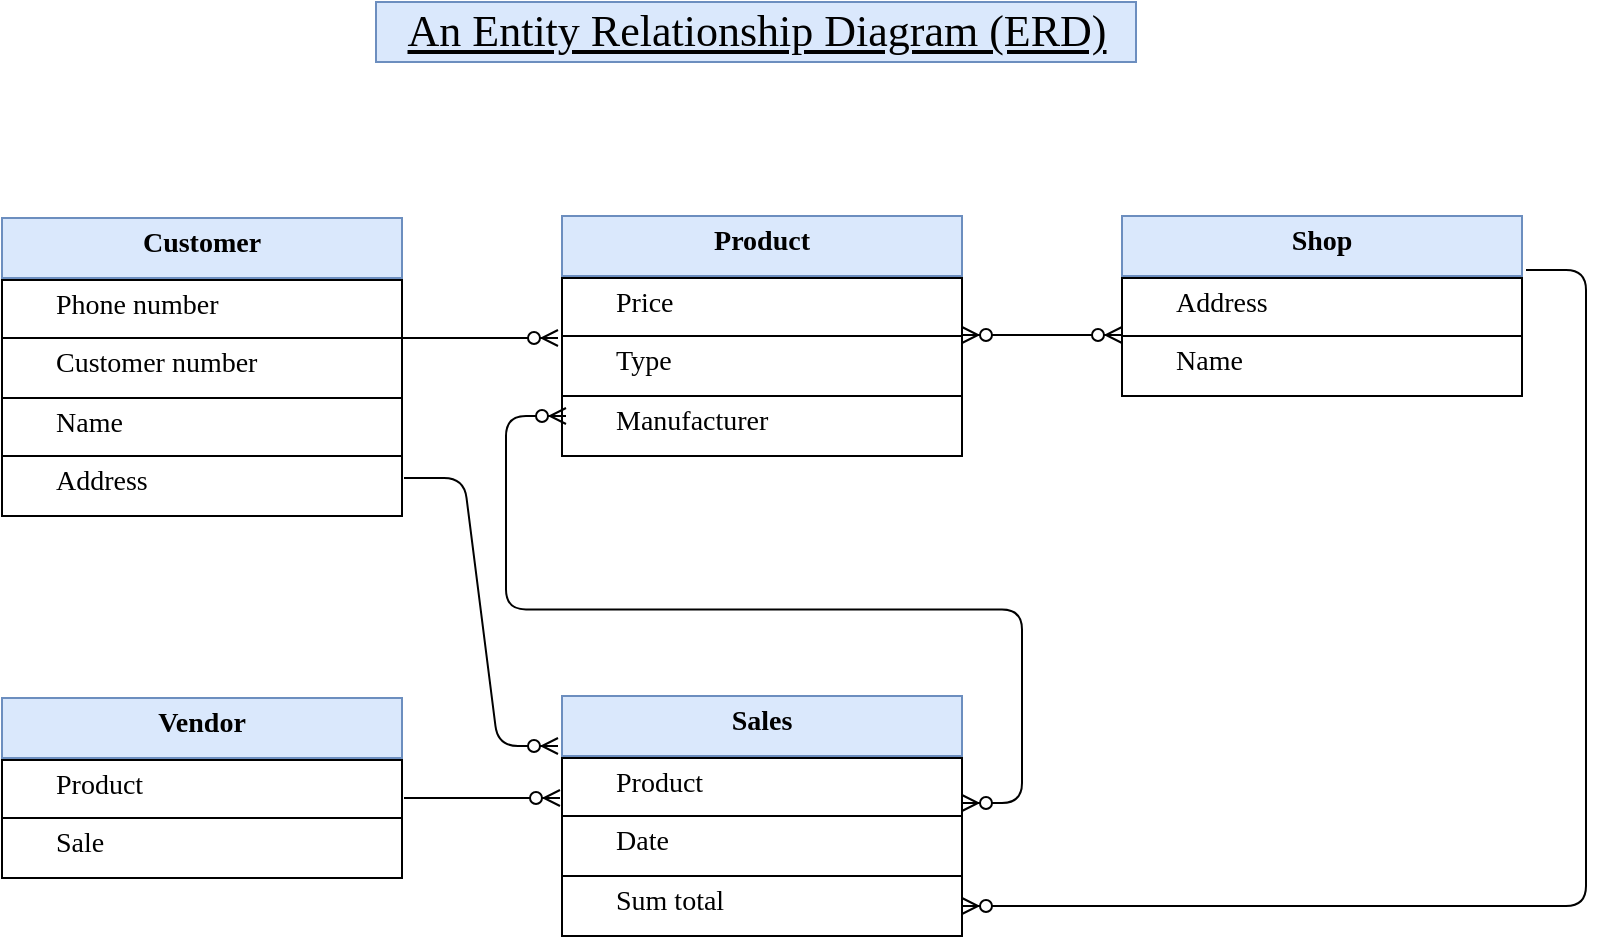 <mxfile version="13.9.2" type="github">
  <diagram id="R2lEEEUBdFMjLlhIrx00" name="Page-1">
    <mxGraphModel dx="946" dy="578" grid="1" gridSize="10" guides="1" tooltips="1" connect="1" arrows="1" fold="1" page="1" pageScale="1" pageWidth="850" pageHeight="1100" math="0" shadow="0" extFonts="Permanent Marker^https://fonts.googleapis.com/css?family=Permanent+Marker">
      <root>
        <mxCell id="0" />
        <mxCell id="1" parent="0" />
        <mxCell id="nRz9gA-D5gIzsTfMlu9z-2" value="" style="rounded=0;whiteSpace=wrap;html=1;verticalAlign=middle;fillColor=#dae8fc;strokeColor=#6c8ebf;" vertex="1" parent="1">
          <mxGeometry x="48" y="201" width="200" height="30" as="geometry" />
        </mxCell>
        <mxCell id="nRz9gA-D5gIzsTfMlu9z-3" value="Customer" style="text;html=1;strokeColor=none;fillColor=none;align=center;verticalAlign=middle;whiteSpace=wrap;rounded=0;fontFamily=Tahoma;fontSize=14;fontStyle=1" vertex="1" parent="1">
          <mxGeometry x="128" y="204" width="40" height="20" as="geometry" />
        </mxCell>
        <mxCell id="nRz9gA-D5gIzsTfMlu9z-5" style="edgeStyle=orthogonalEdgeStyle;rounded=0;orthogonalLoop=1;jettySize=auto;html=1;exitX=0.5;exitY=1;exitDx=0;exitDy=0;fontFamily=Tahoma;fontSize=14;" edge="1" parent="1" source="nRz9gA-D5gIzsTfMlu9z-2" target="nRz9gA-D5gIzsTfMlu9z-2">
          <mxGeometry relative="1" as="geometry" />
        </mxCell>
        <mxCell id="nRz9gA-D5gIzsTfMlu9z-6" style="edgeStyle=orthogonalEdgeStyle;rounded=0;orthogonalLoop=1;jettySize=auto;html=1;exitX=0.5;exitY=1;exitDx=0;exitDy=0;fontFamily=Tahoma;fontSize=14;" edge="1" parent="1" source="nRz9gA-D5gIzsTfMlu9z-2" target="nRz9gA-D5gIzsTfMlu9z-2">
          <mxGeometry relative="1" as="geometry" />
        </mxCell>
        <mxCell id="nRz9gA-D5gIzsTfMlu9z-13" value="" style="rounded=0;whiteSpace=wrap;html=1;verticalAlign=bottom;" vertex="1" parent="1">
          <mxGeometry x="48" y="232" width="200" height="30" as="geometry" />
        </mxCell>
        <mxCell id="nRz9gA-D5gIzsTfMlu9z-14" value="Phone number" style="text;html=1;strokeColor=none;fillColor=none;align=left;verticalAlign=middle;whiteSpace=wrap;rounded=0;fontFamily=Tahoma;fontSize=14;fontStyle=0" vertex="1" parent="1">
          <mxGeometry x="73" y="235" width="110" height="20" as="geometry" />
        </mxCell>
        <mxCell id="nRz9gA-D5gIzsTfMlu9z-15" value="" style="rounded=0;whiteSpace=wrap;html=1;verticalAlign=bottom;" vertex="1" parent="1">
          <mxGeometry x="48" y="261" width="200" height="30" as="geometry" />
        </mxCell>
        <mxCell id="nRz9gA-D5gIzsTfMlu9z-16" value="Customer number" style="text;html=1;strokeColor=none;fillColor=none;align=left;verticalAlign=middle;whiteSpace=wrap;rounded=0;fontFamily=Tahoma;fontSize=14;fontStyle=0" vertex="1" parent="1">
          <mxGeometry x="73" y="264" width="130" height="20" as="geometry" />
        </mxCell>
        <mxCell id="nRz9gA-D5gIzsTfMlu9z-19" style="edgeStyle=orthogonalEdgeStyle;rounded=0;orthogonalLoop=1;jettySize=auto;html=1;exitX=0.5;exitY=1;exitDx=0;exitDy=0;fontFamily=Tahoma;fontSize=14;" edge="1" parent="1">
          <mxGeometry relative="1" as="geometry">
            <mxPoint x="148" y="290" as="sourcePoint" />
            <mxPoint x="148" y="290" as="targetPoint" />
          </mxGeometry>
        </mxCell>
        <mxCell id="nRz9gA-D5gIzsTfMlu9z-20" style="edgeStyle=orthogonalEdgeStyle;rounded=0;orthogonalLoop=1;jettySize=auto;html=1;exitX=0.5;exitY=1;exitDx=0;exitDy=0;fontFamily=Tahoma;fontSize=14;" edge="1" parent="1">
          <mxGeometry relative="1" as="geometry">
            <mxPoint x="148" y="290" as="sourcePoint" />
            <mxPoint x="148" y="290" as="targetPoint" />
          </mxGeometry>
        </mxCell>
        <mxCell id="nRz9gA-D5gIzsTfMlu9z-21" value="" style="rounded=0;whiteSpace=wrap;html=1;verticalAlign=bottom;" vertex="1" parent="1">
          <mxGeometry x="48" y="291" width="200" height="30" as="geometry" />
        </mxCell>
        <mxCell id="nRz9gA-D5gIzsTfMlu9z-22" value="&lt;div&gt;Name&lt;/div&gt;" style="text;html=1;strokeColor=none;fillColor=none;align=left;verticalAlign=middle;whiteSpace=wrap;rounded=0;fontFamily=Tahoma;fontSize=14;fontStyle=0" vertex="1" parent="1">
          <mxGeometry x="73" y="294" width="110" height="20" as="geometry" />
        </mxCell>
        <mxCell id="nRz9gA-D5gIzsTfMlu9z-23" value="" style="rounded=0;whiteSpace=wrap;html=1;verticalAlign=bottom;" vertex="1" parent="1">
          <mxGeometry x="48" y="320" width="200" height="30" as="geometry" />
        </mxCell>
        <mxCell id="nRz9gA-D5gIzsTfMlu9z-24" value="Address" style="text;html=1;strokeColor=none;fillColor=none;align=left;verticalAlign=middle;whiteSpace=wrap;rounded=0;fontFamily=Tahoma;fontSize=14;fontStyle=0" vertex="1" parent="1">
          <mxGeometry x="73" y="323" width="130" height="20" as="geometry" />
        </mxCell>
        <mxCell id="nRz9gA-D5gIzsTfMlu9z-25" value="" style="rounded=0;whiteSpace=wrap;html=1;verticalAlign=middle;fillColor=#dae8fc;strokeColor=#6c8ebf;" vertex="1" parent="1">
          <mxGeometry x="328" y="200" width="200" height="30" as="geometry" />
        </mxCell>
        <mxCell id="nRz9gA-D5gIzsTfMlu9z-26" value="Product" style="text;html=1;strokeColor=none;fillColor=none;align=center;verticalAlign=middle;whiteSpace=wrap;rounded=0;fontFamily=Tahoma;fontSize=14;fontStyle=1" vertex="1" parent="1">
          <mxGeometry x="408" y="203" width="40" height="20" as="geometry" />
        </mxCell>
        <mxCell id="nRz9gA-D5gIzsTfMlu9z-27" style="edgeStyle=orthogonalEdgeStyle;rounded=0;orthogonalLoop=1;jettySize=auto;html=1;exitX=0.5;exitY=1;exitDx=0;exitDy=0;fontFamily=Tahoma;fontSize=14;" edge="1" source="nRz9gA-D5gIzsTfMlu9z-25" target="nRz9gA-D5gIzsTfMlu9z-25" parent="1">
          <mxGeometry relative="1" as="geometry" />
        </mxCell>
        <mxCell id="nRz9gA-D5gIzsTfMlu9z-28" style="edgeStyle=orthogonalEdgeStyle;rounded=0;orthogonalLoop=1;jettySize=auto;html=1;exitX=0.5;exitY=1;exitDx=0;exitDy=0;fontFamily=Tahoma;fontSize=14;" edge="1" source="nRz9gA-D5gIzsTfMlu9z-25" target="nRz9gA-D5gIzsTfMlu9z-25" parent="1">
          <mxGeometry relative="1" as="geometry" />
        </mxCell>
        <mxCell id="nRz9gA-D5gIzsTfMlu9z-29" value="" style="rounded=0;whiteSpace=wrap;html=1;verticalAlign=middle;" vertex="1" parent="1">
          <mxGeometry x="328" y="231" width="200" height="30" as="geometry" />
        </mxCell>
        <mxCell id="nRz9gA-D5gIzsTfMlu9z-30" value="Price" style="text;html=1;strokeColor=none;fillColor=none;align=left;verticalAlign=middle;whiteSpace=wrap;rounded=0;fontFamily=Tahoma;fontSize=14;fontStyle=0" vertex="1" parent="1">
          <mxGeometry x="353" y="234" width="110" height="20" as="geometry" />
        </mxCell>
        <mxCell id="nRz9gA-D5gIzsTfMlu9z-31" value="" style="rounded=0;whiteSpace=wrap;html=1;verticalAlign=middle;" vertex="1" parent="1">
          <mxGeometry x="328" y="260" width="200" height="30" as="geometry" />
        </mxCell>
        <mxCell id="nRz9gA-D5gIzsTfMlu9z-32" value="Type" style="text;html=1;strokeColor=none;fillColor=none;align=left;verticalAlign=middle;whiteSpace=wrap;rounded=0;fontFamily=Tahoma;fontSize=14;fontStyle=0" vertex="1" parent="1">
          <mxGeometry x="353" y="263" width="130" height="20" as="geometry" />
        </mxCell>
        <mxCell id="nRz9gA-D5gIzsTfMlu9z-33" style="edgeStyle=orthogonalEdgeStyle;rounded=0;orthogonalLoop=1;jettySize=auto;html=1;exitX=0.5;exitY=1;exitDx=0;exitDy=0;fontFamily=Tahoma;fontSize=14;" edge="1" parent="1">
          <mxGeometry relative="1" as="geometry">
            <mxPoint x="428" y="289" as="sourcePoint" />
            <mxPoint x="428" y="289" as="targetPoint" />
          </mxGeometry>
        </mxCell>
        <mxCell id="nRz9gA-D5gIzsTfMlu9z-34" style="edgeStyle=orthogonalEdgeStyle;rounded=0;orthogonalLoop=1;jettySize=auto;html=1;exitX=0.5;exitY=1;exitDx=0;exitDy=0;fontFamily=Tahoma;fontSize=14;" edge="1" parent="1">
          <mxGeometry relative="1" as="geometry">
            <mxPoint x="428" y="289" as="sourcePoint" />
            <mxPoint x="428" y="289" as="targetPoint" />
          </mxGeometry>
        </mxCell>
        <mxCell id="nRz9gA-D5gIzsTfMlu9z-35" value="" style="rounded=0;whiteSpace=wrap;html=1;verticalAlign=middle;" vertex="1" parent="1">
          <mxGeometry x="328" y="290" width="200" height="30" as="geometry" />
        </mxCell>
        <mxCell id="nRz9gA-D5gIzsTfMlu9z-36" value="Manufacturer" style="text;html=1;strokeColor=none;fillColor=none;align=left;verticalAlign=middle;whiteSpace=wrap;rounded=0;fontFamily=Tahoma;fontSize=14;fontStyle=0" vertex="1" parent="1">
          <mxGeometry x="353" y="293" width="110" height="20" as="geometry" />
        </mxCell>
        <mxCell id="nRz9gA-D5gIzsTfMlu9z-39" value="" style="rounded=0;whiteSpace=wrap;html=1;verticalAlign=middle;fillColor=#dae8fc;strokeColor=#6c8ebf;" vertex="1" parent="1">
          <mxGeometry x="608" y="200" width="200" height="30" as="geometry" />
        </mxCell>
        <mxCell id="nRz9gA-D5gIzsTfMlu9z-40" value="Shop" style="text;html=1;strokeColor=none;fillColor=none;align=center;verticalAlign=middle;whiteSpace=wrap;rounded=0;fontFamily=Tahoma;fontSize=14;fontStyle=1" vertex="1" parent="1">
          <mxGeometry x="688" y="203" width="40" height="20" as="geometry" />
        </mxCell>
        <mxCell id="nRz9gA-D5gIzsTfMlu9z-41" style="edgeStyle=orthogonalEdgeStyle;rounded=0;orthogonalLoop=1;jettySize=auto;html=1;exitX=0.5;exitY=1;exitDx=0;exitDy=0;fontFamily=Tahoma;fontSize=14;" edge="1" source="nRz9gA-D5gIzsTfMlu9z-39" target="nRz9gA-D5gIzsTfMlu9z-39" parent="1">
          <mxGeometry relative="1" as="geometry" />
        </mxCell>
        <mxCell id="nRz9gA-D5gIzsTfMlu9z-42" style="edgeStyle=orthogonalEdgeStyle;rounded=0;orthogonalLoop=1;jettySize=auto;html=1;exitX=0.5;exitY=1;exitDx=0;exitDy=0;fontFamily=Tahoma;fontSize=14;" edge="1" source="nRz9gA-D5gIzsTfMlu9z-39" target="nRz9gA-D5gIzsTfMlu9z-39" parent="1">
          <mxGeometry relative="1" as="geometry" />
        </mxCell>
        <mxCell id="nRz9gA-D5gIzsTfMlu9z-43" value="" style="rounded=0;whiteSpace=wrap;html=1;verticalAlign=middle;" vertex="1" parent="1">
          <mxGeometry x="608" y="231" width="200" height="30" as="geometry" />
        </mxCell>
        <mxCell id="nRz9gA-D5gIzsTfMlu9z-44" value="Address" style="text;html=1;strokeColor=none;fillColor=none;align=left;verticalAlign=middle;whiteSpace=wrap;rounded=0;fontFamily=Tahoma;fontSize=14;fontStyle=0" vertex="1" parent="1">
          <mxGeometry x="633" y="234" width="110" height="20" as="geometry" />
        </mxCell>
        <mxCell id="nRz9gA-D5gIzsTfMlu9z-45" value="" style="rounded=0;whiteSpace=wrap;html=1;verticalAlign=middle;" vertex="1" parent="1">
          <mxGeometry x="608" y="260" width="200" height="30" as="geometry" />
        </mxCell>
        <mxCell id="nRz9gA-D5gIzsTfMlu9z-46" value="Name" style="text;html=1;strokeColor=none;fillColor=none;align=left;verticalAlign=middle;whiteSpace=wrap;rounded=0;fontFamily=Tahoma;fontSize=14;fontStyle=0" vertex="1" parent="1">
          <mxGeometry x="633" y="263" width="130" height="20" as="geometry" />
        </mxCell>
        <mxCell id="nRz9gA-D5gIzsTfMlu9z-47" style="edgeStyle=orthogonalEdgeStyle;rounded=0;orthogonalLoop=1;jettySize=auto;html=1;exitX=0.5;exitY=1;exitDx=0;exitDy=0;fontFamily=Tahoma;fontSize=14;" edge="1" parent="1">
          <mxGeometry relative="1" as="geometry">
            <mxPoint x="708" y="289" as="sourcePoint" />
            <mxPoint x="708" y="289" as="targetPoint" />
          </mxGeometry>
        </mxCell>
        <mxCell id="nRz9gA-D5gIzsTfMlu9z-48" style="edgeStyle=orthogonalEdgeStyle;rounded=0;orthogonalLoop=1;jettySize=auto;html=1;exitX=0.5;exitY=1;exitDx=0;exitDy=0;fontFamily=Tahoma;fontSize=14;" edge="1" parent="1">
          <mxGeometry relative="1" as="geometry">
            <mxPoint x="708" y="289" as="sourcePoint" />
            <mxPoint x="708" y="289" as="targetPoint" />
          </mxGeometry>
        </mxCell>
        <mxCell id="nRz9gA-D5gIzsTfMlu9z-51" value="" style="rounded=0;whiteSpace=wrap;html=1;verticalAlign=middle;fillColor=#dae8fc;strokeColor=#6c8ebf;" vertex="1" parent="1">
          <mxGeometry x="48" y="441" width="200" height="30" as="geometry" />
        </mxCell>
        <mxCell id="nRz9gA-D5gIzsTfMlu9z-52" value="Vendor" style="text;html=1;strokeColor=none;fillColor=none;align=center;verticalAlign=middle;whiteSpace=wrap;rounded=0;fontFamily=Tahoma;fontSize=14;fontStyle=1" vertex="1" parent="1">
          <mxGeometry x="128" y="444" width="40" height="20" as="geometry" />
        </mxCell>
        <mxCell id="nRz9gA-D5gIzsTfMlu9z-53" style="edgeStyle=orthogonalEdgeStyle;rounded=0;orthogonalLoop=1;jettySize=auto;html=1;exitX=0.5;exitY=1;exitDx=0;exitDy=0;fontFamily=Tahoma;fontSize=14;" edge="1" source="nRz9gA-D5gIzsTfMlu9z-51" target="nRz9gA-D5gIzsTfMlu9z-51" parent="1">
          <mxGeometry relative="1" as="geometry" />
        </mxCell>
        <mxCell id="nRz9gA-D5gIzsTfMlu9z-54" style="edgeStyle=orthogonalEdgeStyle;rounded=0;orthogonalLoop=1;jettySize=auto;html=1;exitX=0.5;exitY=1;exitDx=0;exitDy=0;fontFamily=Tahoma;fontSize=14;" edge="1" source="nRz9gA-D5gIzsTfMlu9z-51" target="nRz9gA-D5gIzsTfMlu9z-51" parent="1">
          <mxGeometry relative="1" as="geometry" />
        </mxCell>
        <mxCell id="nRz9gA-D5gIzsTfMlu9z-55" value="" style="rounded=0;whiteSpace=wrap;html=1;verticalAlign=middle;" vertex="1" parent="1">
          <mxGeometry x="48" y="472" width="200" height="30" as="geometry" />
        </mxCell>
        <mxCell id="nRz9gA-D5gIzsTfMlu9z-56" value="Product" style="text;html=1;strokeColor=none;fillColor=none;align=left;verticalAlign=middle;whiteSpace=wrap;rounded=0;fontFamily=Tahoma;fontSize=14;fontStyle=0" vertex="1" parent="1">
          <mxGeometry x="73" y="475" width="110" height="20" as="geometry" />
        </mxCell>
        <mxCell id="nRz9gA-D5gIzsTfMlu9z-57" value="" style="rounded=0;whiteSpace=wrap;html=1;verticalAlign=middle;" vertex="1" parent="1">
          <mxGeometry x="48" y="501" width="200" height="30" as="geometry" />
        </mxCell>
        <mxCell id="nRz9gA-D5gIzsTfMlu9z-58" value="Sale" style="text;html=1;strokeColor=none;fillColor=none;align=left;verticalAlign=middle;whiteSpace=wrap;rounded=0;fontFamily=Tahoma;fontSize=14;fontStyle=0" vertex="1" parent="1">
          <mxGeometry x="73" y="504" width="130" height="20" as="geometry" />
        </mxCell>
        <mxCell id="nRz9gA-D5gIzsTfMlu9z-59" style="edgeStyle=orthogonalEdgeStyle;rounded=0;orthogonalLoop=1;jettySize=auto;html=1;exitX=0.5;exitY=1;exitDx=0;exitDy=0;fontFamily=Tahoma;fontSize=14;" edge="1" parent="1">
          <mxGeometry relative="1" as="geometry">
            <mxPoint x="148" y="530" as="sourcePoint" />
            <mxPoint x="148" y="530" as="targetPoint" />
          </mxGeometry>
        </mxCell>
        <mxCell id="nRz9gA-D5gIzsTfMlu9z-60" style="edgeStyle=orthogonalEdgeStyle;rounded=0;orthogonalLoop=1;jettySize=auto;html=1;exitX=0.5;exitY=1;exitDx=0;exitDy=0;fontFamily=Tahoma;fontSize=14;" edge="1" parent="1">
          <mxGeometry relative="1" as="geometry">
            <mxPoint x="148" y="530" as="sourcePoint" />
            <mxPoint x="148" y="530" as="targetPoint" />
          </mxGeometry>
        </mxCell>
        <mxCell id="nRz9gA-D5gIzsTfMlu9z-89" value="" style="rounded=0;whiteSpace=wrap;html=1;verticalAlign=middle;fillColor=#dae8fc;strokeColor=#6c8ebf;" vertex="1" parent="1">
          <mxGeometry x="328" y="440" width="200" height="30" as="geometry" />
        </mxCell>
        <mxCell id="nRz9gA-D5gIzsTfMlu9z-90" value="Sales" style="text;html=1;strokeColor=none;fillColor=none;align=center;verticalAlign=middle;whiteSpace=wrap;rounded=0;fontFamily=Tahoma;fontSize=14;fontStyle=1" vertex="1" parent="1">
          <mxGeometry x="408" y="443" width="40" height="20" as="geometry" />
        </mxCell>
        <mxCell id="nRz9gA-D5gIzsTfMlu9z-91" style="edgeStyle=orthogonalEdgeStyle;rounded=0;orthogonalLoop=1;jettySize=auto;html=1;exitX=0.5;exitY=1;exitDx=0;exitDy=0;fontFamily=Tahoma;fontSize=14;" edge="1" source="nRz9gA-D5gIzsTfMlu9z-89" target="nRz9gA-D5gIzsTfMlu9z-89" parent="1">
          <mxGeometry relative="1" as="geometry" />
        </mxCell>
        <mxCell id="nRz9gA-D5gIzsTfMlu9z-92" style="edgeStyle=orthogonalEdgeStyle;rounded=0;orthogonalLoop=1;jettySize=auto;html=1;exitX=0.5;exitY=1;exitDx=0;exitDy=0;fontFamily=Tahoma;fontSize=14;" edge="1" source="nRz9gA-D5gIzsTfMlu9z-89" target="nRz9gA-D5gIzsTfMlu9z-89" parent="1">
          <mxGeometry relative="1" as="geometry" />
        </mxCell>
        <mxCell id="nRz9gA-D5gIzsTfMlu9z-93" value="" style="rounded=0;whiteSpace=wrap;html=1;verticalAlign=middle;" vertex="1" parent="1">
          <mxGeometry x="328" y="471" width="200" height="30" as="geometry" />
        </mxCell>
        <mxCell id="nRz9gA-D5gIzsTfMlu9z-94" value="Product" style="text;html=1;strokeColor=none;fillColor=none;align=left;verticalAlign=middle;whiteSpace=wrap;rounded=0;fontFamily=Tahoma;fontSize=14;fontStyle=0" vertex="1" parent="1">
          <mxGeometry x="353" y="474" width="110" height="20" as="geometry" />
        </mxCell>
        <mxCell id="nRz9gA-D5gIzsTfMlu9z-95" value="" style="rounded=0;whiteSpace=wrap;html=1;verticalAlign=middle;" vertex="1" parent="1">
          <mxGeometry x="328" y="500" width="200" height="30" as="geometry" />
        </mxCell>
        <mxCell id="nRz9gA-D5gIzsTfMlu9z-96" value="Date" style="text;html=1;strokeColor=none;fillColor=none;align=left;verticalAlign=middle;whiteSpace=wrap;rounded=0;fontFamily=Tahoma;fontSize=14;fontStyle=0" vertex="1" parent="1">
          <mxGeometry x="353" y="503" width="130" height="20" as="geometry" />
        </mxCell>
        <mxCell id="nRz9gA-D5gIzsTfMlu9z-97" style="edgeStyle=orthogonalEdgeStyle;rounded=0;orthogonalLoop=1;jettySize=auto;html=1;exitX=0.5;exitY=1;exitDx=0;exitDy=0;fontFamily=Tahoma;fontSize=14;" edge="1" parent="1">
          <mxGeometry relative="1" as="geometry">
            <mxPoint x="428" y="529" as="sourcePoint" />
            <mxPoint x="428" y="529" as="targetPoint" />
          </mxGeometry>
        </mxCell>
        <mxCell id="nRz9gA-D5gIzsTfMlu9z-98" style="edgeStyle=orthogonalEdgeStyle;rounded=0;orthogonalLoop=1;jettySize=auto;html=1;exitX=0.5;exitY=1;exitDx=0;exitDy=0;fontFamily=Tahoma;fontSize=14;" edge="1" parent="1">
          <mxGeometry relative="1" as="geometry">
            <mxPoint x="428" y="529" as="sourcePoint" />
            <mxPoint x="428" y="529" as="targetPoint" />
          </mxGeometry>
        </mxCell>
        <mxCell id="nRz9gA-D5gIzsTfMlu9z-99" value="" style="rounded=0;whiteSpace=wrap;html=1;verticalAlign=middle;" vertex="1" parent="1">
          <mxGeometry x="328" y="530" width="200" height="30" as="geometry" />
        </mxCell>
        <mxCell id="nRz9gA-D5gIzsTfMlu9z-100" value="Sum total" style="text;html=1;strokeColor=none;fillColor=none;align=left;verticalAlign=middle;whiteSpace=wrap;rounded=0;fontFamily=Tahoma;fontSize=14;fontStyle=0" vertex="1" parent="1">
          <mxGeometry x="353" y="533" width="110" height="20" as="geometry" />
        </mxCell>
        <mxCell id="nRz9gA-D5gIzsTfMlu9z-101" value="An Entity Relationship Diagram (ERD)" style="text;html=1;align=center;verticalAlign=middle;resizable=0;points=[];autosize=1;fontSize=22;fontFamily=Tahoma;fontStyle=4;fillColor=#dae8fc;strokeColor=#6c8ebf;" vertex="1" parent="1">
          <mxGeometry x="235" y="93" width="380" height="30" as="geometry" />
        </mxCell>
        <mxCell id="nRz9gA-D5gIzsTfMlu9z-102" value="" style="edgeStyle=entityRelationEdgeStyle;fontSize=12;html=1;endArrow=ERzeroToMany;endFill=1;entryX=0;entryY=0.25;entryDx=0;entryDy=0;" edge="1" parent="1">
          <mxGeometry width="100" height="100" relative="1" as="geometry">
            <mxPoint x="248" y="261" as="sourcePoint" />
            <mxPoint x="326" y="261" as="targetPoint" />
          </mxGeometry>
        </mxCell>
        <mxCell id="nRz9gA-D5gIzsTfMlu9z-103" value="" style="edgeStyle=entityRelationEdgeStyle;fontSize=12;html=1;endArrow=ERzeroToMany;endFill=1;" edge="1" parent="1" target="nRz9gA-D5gIzsTfMlu9z-99">
          <mxGeometry width="100" height="100" relative="1" as="geometry">
            <mxPoint x="810" y="227" as="sourcePoint" />
            <mxPoint x="328" y="502" as="targetPoint" />
          </mxGeometry>
        </mxCell>
        <mxCell id="nRz9gA-D5gIzsTfMlu9z-106" value="" style="edgeStyle=entityRelationEdgeStyle;fontSize=12;html=1;endArrow=ERzeroToMany;endFill=1;startArrow=ERzeroToMany;exitX=1;exitY=0.75;exitDx=0;exitDy=0;" edge="1" parent="1" source="nRz9gA-D5gIzsTfMlu9z-93">
          <mxGeometry width="100" height="100" relative="1" as="geometry">
            <mxPoint x="330" y="390" as="sourcePoint" />
            <mxPoint x="330" y="300" as="targetPoint" />
          </mxGeometry>
        </mxCell>
        <mxCell id="nRz9gA-D5gIzsTfMlu9z-107" value="" style="edgeStyle=entityRelationEdgeStyle;fontSize=12;html=1;endArrow=ERzeroToMany;endFill=1;startArrow=ERzeroToMany;verticalAlign=bottom;fontStyle=0;entryX=0;entryY=0.75;entryDx=0;entryDy=0;exitX=1;exitY=0.75;exitDx=0;exitDy=0;" edge="1" parent="1">
          <mxGeometry width="100" height="100" relative="1" as="geometry">
            <mxPoint x="528" y="259.5" as="sourcePoint" />
            <mxPoint x="608" y="259.5" as="targetPoint" />
          </mxGeometry>
        </mxCell>
        <mxCell id="nRz9gA-D5gIzsTfMlu9z-111" value="" style="edgeStyle=entityRelationEdgeStyle;fontSize=12;html=1;endArrow=ERzeroToMany;endFill=1;" edge="1" parent="1">
          <mxGeometry width="100" height="100" relative="1" as="geometry">
            <mxPoint x="249" y="491" as="sourcePoint" />
            <mxPoint x="327" y="491" as="targetPoint" />
          </mxGeometry>
        </mxCell>
        <mxCell id="nRz9gA-D5gIzsTfMlu9z-112" value="" style="edgeStyle=entityRelationEdgeStyle;fontSize=12;html=1;endArrow=ERzeroToMany;endFill=1;" edge="1" parent="1">
          <mxGeometry width="100" height="100" relative="1" as="geometry">
            <mxPoint x="249" y="331" as="sourcePoint" />
            <mxPoint x="326" y="465" as="targetPoint" />
          </mxGeometry>
        </mxCell>
      </root>
    </mxGraphModel>
  </diagram>
</mxfile>
